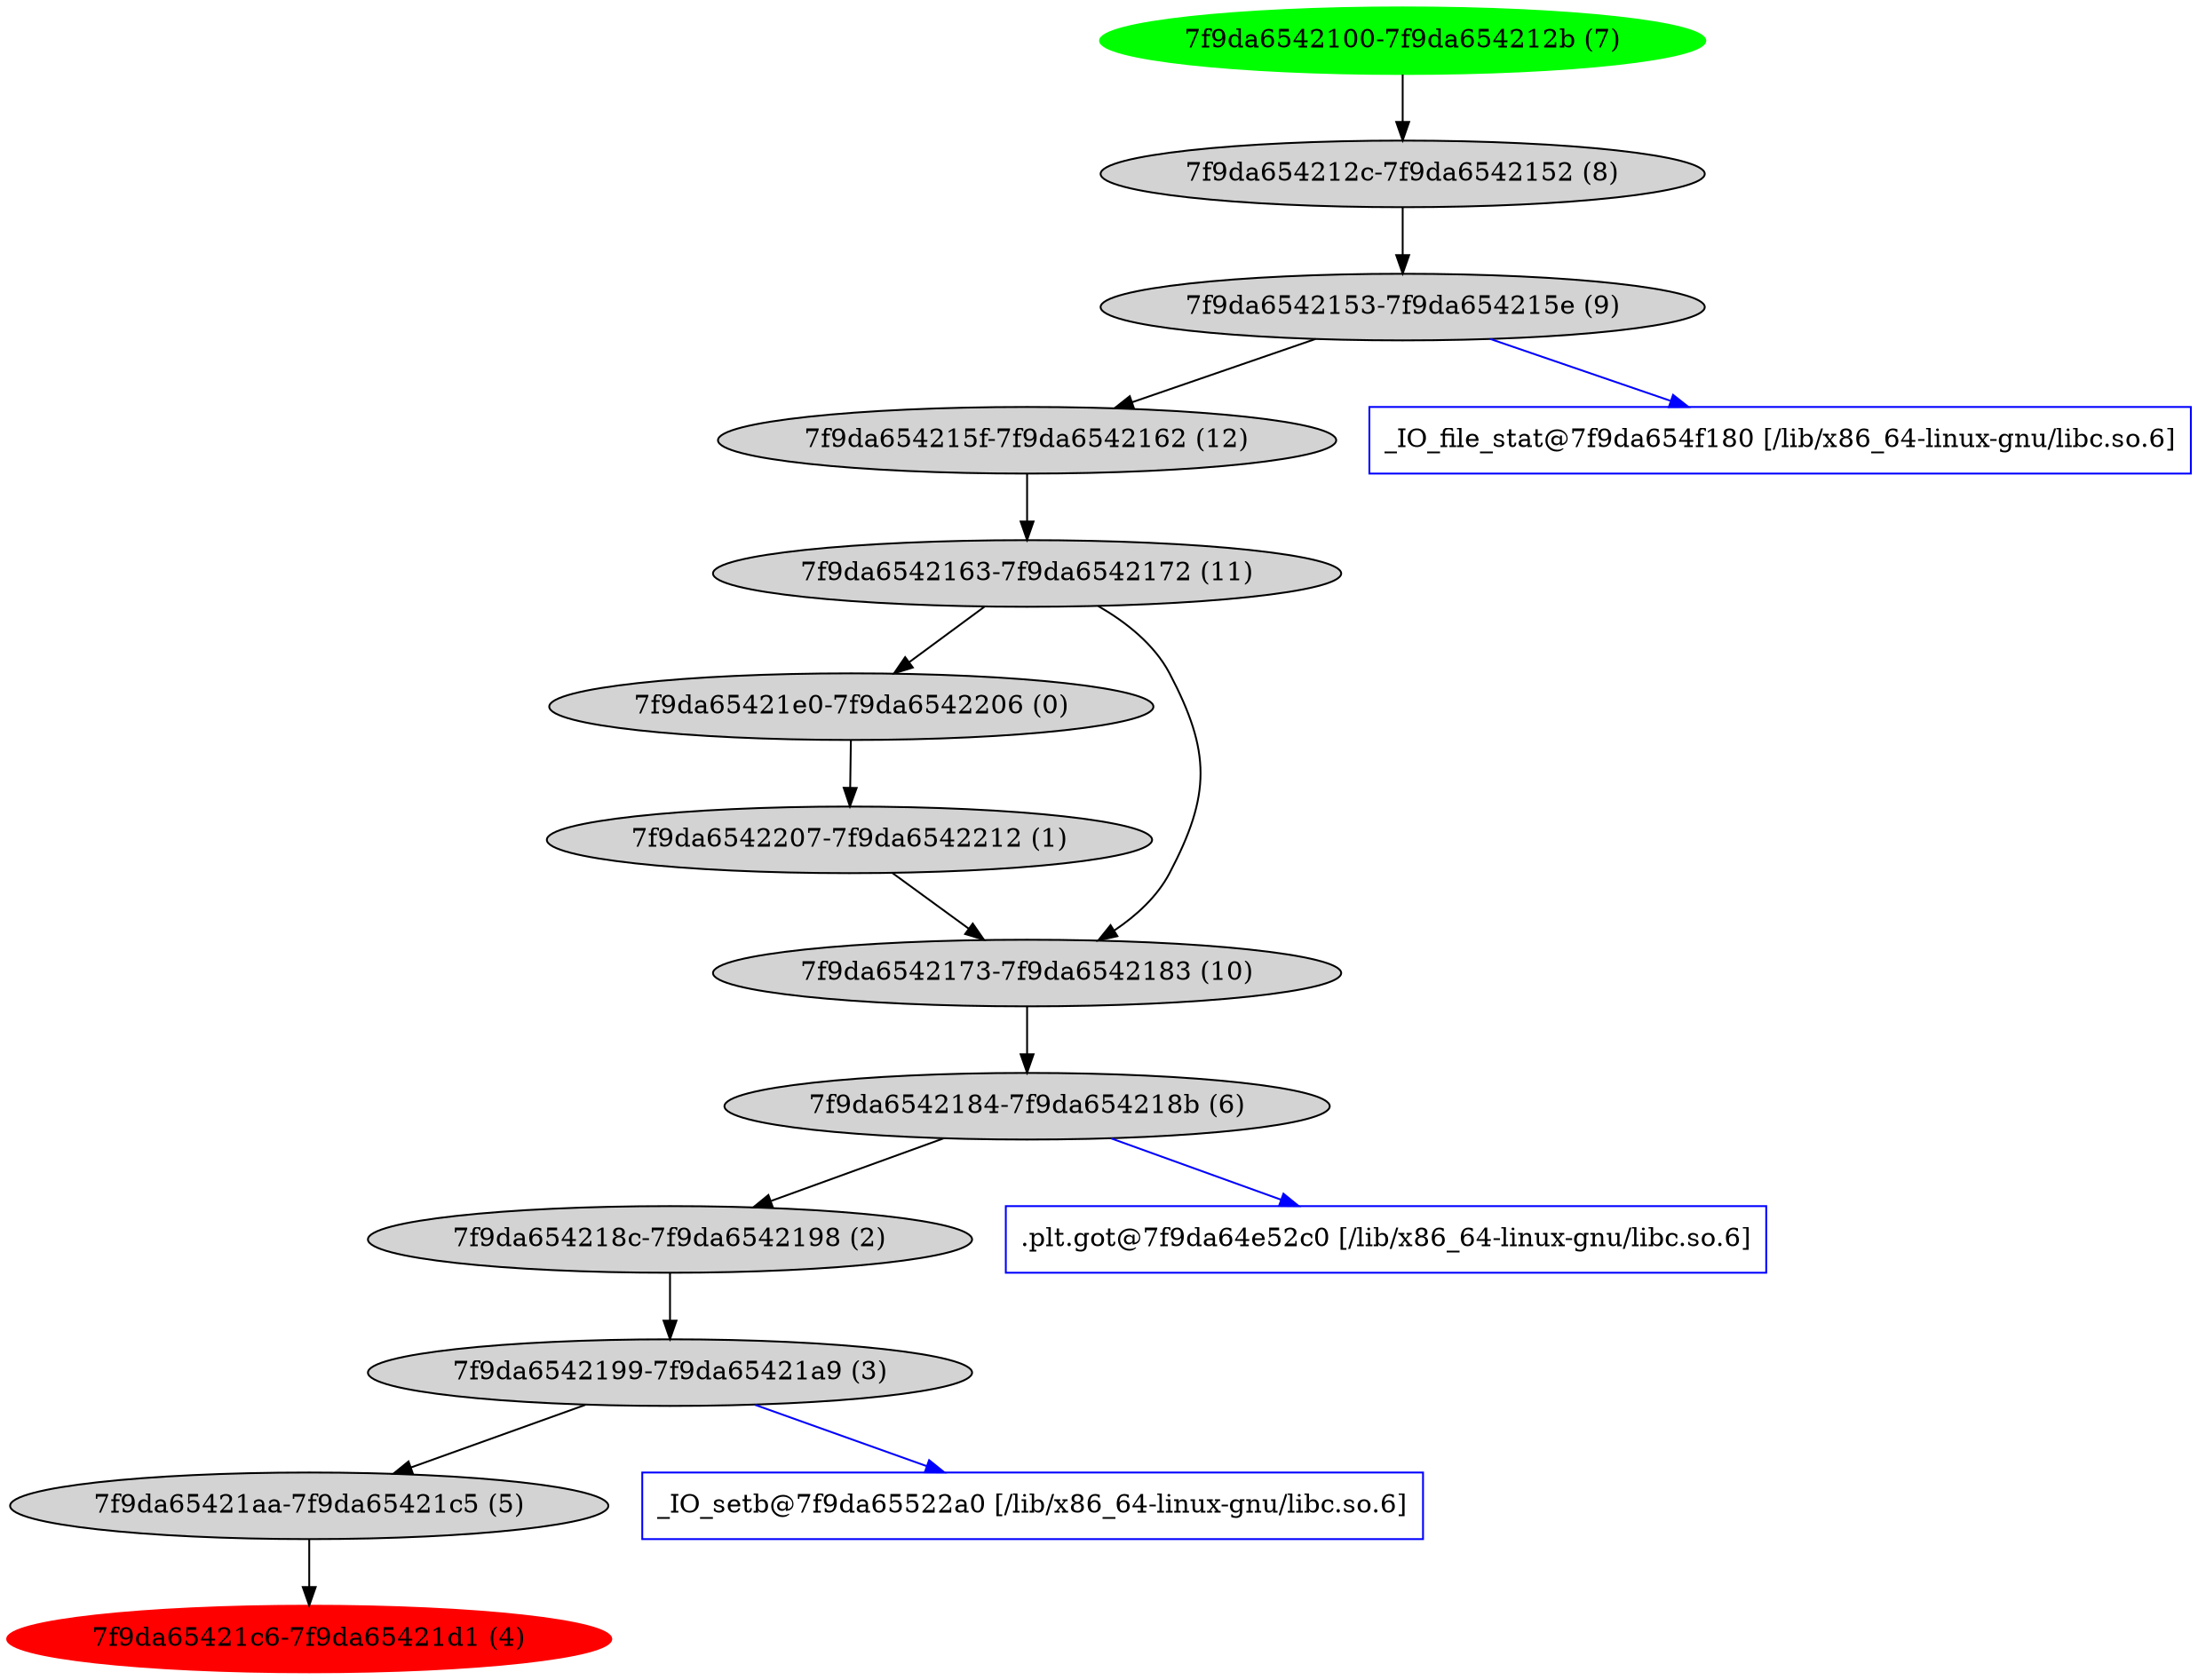digraph G {
   bb_7f9da65421e0 [label="7f9da65421e0-7f9da6542206 (0)" style=filled];
   bb_7f9da6542207 [label="7f9da6542207-7f9da6542212 (1)" style=filled];
   bb_7f9da654218c [label="7f9da654218c-7f9da6542198 (2)" style=filled];
   bb_7f9da6542199 [label="7f9da6542199-7f9da65421a9 (3)" style=filled];
   bb_7f9da65421c6 [label="7f9da65421c6-7f9da65421d1 (4)", color="red" style=filled];
   bb_7f9da65421aa [label="7f9da65421aa-7f9da65421c5 (5)" style=filled];
   bb_7f9da6542184 [label="7f9da6542184-7f9da654218b (6)" style=filled];
   bb_7f9da6542100 [label="7f9da6542100-7f9da654212b (7)", color="green" style=filled];
   bb_7f9da654212c [label="7f9da654212c-7f9da6542152 (8)" style=filled];
   bb_7f9da6542153 [label="7f9da6542153-7f9da654215e (9)" style=filled];
   bb_7f9da6542173 [label="7f9da6542173-7f9da6542183 (10)" style=filled];
   bb_7f9da6542163 [label="7f9da6542163-7f9da6542172 (11)" style=filled];
   bb_7f9da654215f [label="7f9da654215f-7f9da6542162 (12)" style=filled];
   func_7f9da65522a0 [label="_IO_setb@7f9da65522a0 [/lib/x86_64-linux-gnu/libc.so.6]", color=blue, shape=rectangle,URL="7f9da65522a0.svg"];
   func_7f9da654f180 [label="_IO_file_stat@7f9da654f180 [/lib/x86_64-linux-gnu/libc.so.6]", color=blue, shape=rectangle,URL="7f9da654f180.svg"];
   func_7f9da64e52c0 [label=".plt.got@7f9da64e52c0 [/lib/x86_64-linux-gnu/libc.so.6]", color=blue, shape=rectangle,URL="7f9da64e52c0.svg"];
   bb_7f9da6542153 -> func_7f9da654f180 [color=blue];
   bb_7f9da6542184 -> func_7f9da64e52c0 [color=blue];
   bb_7f9da6542199 -> func_7f9da65522a0 [color=blue];
   bb_7f9da6542100 -> bb_7f9da654212c;
   bb_7f9da654212c -> bb_7f9da6542153;
   bb_7f9da6542153 -> bb_7f9da654215f;
   bb_7f9da654215f -> bb_7f9da6542163;
   bb_7f9da6542163 -> bb_7f9da6542173;
   bb_7f9da6542173 -> bb_7f9da6542184;
   bb_7f9da6542184 -> bb_7f9da654218c;
   bb_7f9da654218c -> bb_7f9da6542199;
   bb_7f9da6542199 -> bb_7f9da65421aa;
   bb_7f9da65421aa -> bb_7f9da65421c6;
   bb_7f9da6542163 -> bb_7f9da65421e0;
   bb_7f9da65421e0 -> bb_7f9da6542207;
   bb_7f9da6542207 -> bb_7f9da6542173;
}